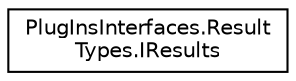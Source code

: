 digraph "Graphical Class Hierarchy"
{
  edge [fontname="Helvetica",fontsize="10",labelfontname="Helvetica",labelfontsize="10"];
  node [fontname="Helvetica",fontsize="10",shape=record];
  rankdir="LR";
  Node1 [label="PlugInsInterfaces.Result\lTypes.IResults",height=0.2,width=0.4,color="black", fillcolor="white", style="filled",URL="$interface_plug_ins_interfaces_1_1_result_types_1_1_i_results.html",tooltip="Set of results for a pathway or process or vehicle "];
}
